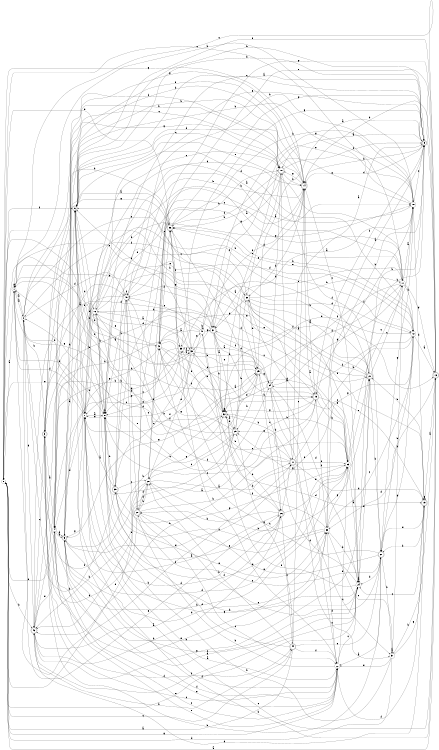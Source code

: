 digraph n36_2 {
__start0 [label="" shape="none"];

rankdir=LR;
size="8,5";

s0 [style="filled", color="black", fillcolor="white" shape="circle", label="0"];
s1 [style="filled", color="black", fillcolor="white" shape="circle", label="1"];
s2 [style="filled", color="black", fillcolor="white" shape="circle", label="2"];
s3 [style="rounded,filled", color="black", fillcolor="white" shape="doublecircle", label="3"];
s4 [style="filled", color="black", fillcolor="white" shape="circle", label="4"];
s5 [style="rounded,filled", color="black", fillcolor="white" shape="doublecircle", label="5"];
s6 [style="rounded,filled", color="black", fillcolor="white" shape="doublecircle", label="6"];
s7 [style="filled", color="black", fillcolor="white" shape="circle", label="7"];
s8 [style="filled", color="black", fillcolor="white" shape="circle", label="8"];
s9 [style="rounded,filled", color="black", fillcolor="white" shape="doublecircle", label="9"];
s10 [style="rounded,filled", color="black", fillcolor="white" shape="doublecircle", label="10"];
s11 [style="rounded,filled", color="black", fillcolor="white" shape="doublecircle", label="11"];
s12 [style="filled", color="black", fillcolor="white" shape="circle", label="12"];
s13 [style="rounded,filled", color="black", fillcolor="white" shape="doublecircle", label="13"];
s14 [style="rounded,filled", color="black", fillcolor="white" shape="doublecircle", label="14"];
s15 [style="rounded,filled", color="black", fillcolor="white" shape="doublecircle", label="15"];
s16 [style="filled", color="black", fillcolor="white" shape="circle", label="16"];
s17 [style="filled", color="black", fillcolor="white" shape="circle", label="17"];
s18 [style="filled", color="black", fillcolor="white" shape="circle", label="18"];
s19 [style="rounded,filled", color="black", fillcolor="white" shape="doublecircle", label="19"];
s20 [style="rounded,filled", color="black", fillcolor="white" shape="doublecircle", label="20"];
s21 [style="rounded,filled", color="black", fillcolor="white" shape="doublecircle", label="21"];
s22 [style="filled", color="black", fillcolor="white" shape="circle", label="22"];
s23 [style="filled", color="black", fillcolor="white" shape="circle", label="23"];
s24 [style="filled", color="black", fillcolor="white" shape="circle", label="24"];
s25 [style="rounded,filled", color="black", fillcolor="white" shape="doublecircle", label="25"];
s26 [style="rounded,filled", color="black", fillcolor="white" shape="doublecircle", label="26"];
s27 [style="rounded,filled", color="black", fillcolor="white" shape="doublecircle", label="27"];
s28 [style="filled", color="black", fillcolor="white" shape="circle", label="28"];
s29 [style="rounded,filled", color="black", fillcolor="white" shape="doublecircle", label="29"];
s30 [style="rounded,filled", color="black", fillcolor="white" shape="doublecircle", label="30"];
s31 [style="rounded,filled", color="black", fillcolor="white" shape="doublecircle", label="31"];
s32 [style="filled", color="black", fillcolor="white" shape="circle", label="32"];
s33 [style="filled", color="black", fillcolor="white" shape="circle", label="33"];
s34 [style="rounded,filled", color="black", fillcolor="white" shape="doublecircle", label="34"];
s35 [style="filled", color="black", fillcolor="white" shape="circle", label="35"];
s36 [style="rounded,filled", color="black", fillcolor="white" shape="doublecircle", label="36"];
s37 [style="filled", color="black", fillcolor="white" shape="circle", label="37"];
s38 [style="filled", color="black", fillcolor="white" shape="circle", label="38"];
s39 [style="rounded,filled", color="black", fillcolor="white" shape="doublecircle", label="39"];
s40 [style="filled", color="black", fillcolor="white" shape="circle", label="40"];
s41 [style="filled", color="black", fillcolor="white" shape="circle", label="41"];
s42 [style="filled", color="black", fillcolor="white" shape="circle", label="42"];
s43 [style="rounded,filled", color="black", fillcolor="white" shape="doublecircle", label="43"];
s44 [style="rounded,filled", color="black", fillcolor="white" shape="doublecircle", label="44"];
s0 -> s1 [label="a"];
s0 -> s43 [label="b"];
s0 -> s44 [label="c"];
s0 -> s4 [label="d"];
s0 -> s24 [label="e"];
s0 -> s6 [label="f"];
s0 -> s14 [label="g"];
s0 -> s33 [label="h"];
s1 -> s2 [label="a"];
s1 -> s11 [label="b"];
s1 -> s31 [label="c"];
s1 -> s8 [label="d"];
s1 -> s34 [label="e"];
s1 -> s42 [label="f"];
s1 -> s1 [label="g"];
s1 -> s25 [label="h"];
s2 -> s1 [label="a"];
s2 -> s3 [label="b"];
s2 -> s30 [label="c"];
s2 -> s40 [label="d"];
s2 -> s26 [label="e"];
s2 -> s10 [label="f"];
s2 -> s43 [label="g"];
s2 -> s36 [label="h"];
s3 -> s4 [label="a"];
s3 -> s10 [label="b"];
s3 -> s22 [label="c"];
s3 -> s40 [label="d"];
s3 -> s38 [label="e"];
s3 -> s44 [label="f"];
s3 -> s14 [label="g"];
s3 -> s16 [label="h"];
s4 -> s5 [label="a"];
s4 -> s38 [label="b"];
s4 -> s22 [label="c"];
s4 -> s5 [label="d"];
s4 -> s22 [label="e"];
s4 -> s14 [label="f"];
s4 -> s10 [label="g"];
s4 -> s23 [label="h"];
s5 -> s6 [label="a"];
s5 -> s32 [label="b"];
s5 -> s24 [label="c"];
s5 -> s38 [label="d"];
s5 -> s11 [label="e"];
s5 -> s22 [label="f"];
s5 -> s25 [label="g"];
s5 -> s12 [label="h"];
s6 -> s7 [label="a"];
s6 -> s9 [label="b"];
s6 -> s10 [label="c"];
s6 -> s12 [label="d"];
s6 -> s17 [label="e"];
s6 -> s22 [label="f"];
s6 -> s36 [label="g"];
s6 -> s8 [label="h"];
s7 -> s8 [label="a"];
s7 -> s16 [label="b"];
s7 -> s13 [label="c"];
s7 -> s4 [label="d"];
s7 -> s0 [label="e"];
s7 -> s1 [label="f"];
s7 -> s5 [label="g"];
s7 -> s2 [label="h"];
s8 -> s9 [label="a"];
s8 -> s8 [label="b"];
s8 -> s15 [label="c"];
s8 -> s25 [label="d"];
s8 -> s7 [label="e"];
s8 -> s6 [label="f"];
s8 -> s2 [label="g"];
s8 -> s39 [label="h"];
s9 -> s10 [label="a"];
s9 -> s14 [label="b"];
s9 -> s6 [label="c"];
s9 -> s14 [label="d"];
s9 -> s7 [label="e"];
s9 -> s15 [label="f"];
s9 -> s35 [label="g"];
s9 -> s6 [label="h"];
s10 -> s11 [label="a"];
s10 -> s14 [label="b"];
s10 -> s3 [label="c"];
s10 -> s36 [label="d"];
s10 -> s32 [label="e"];
s10 -> s9 [label="f"];
s10 -> s41 [label="g"];
s10 -> s36 [label="h"];
s11 -> s9 [label="a"];
s11 -> s12 [label="b"];
s11 -> s37 [label="c"];
s11 -> s19 [label="d"];
s11 -> s23 [label="e"];
s11 -> s40 [label="f"];
s11 -> s29 [label="g"];
s11 -> s35 [label="h"];
s12 -> s13 [label="a"];
s12 -> s36 [label="b"];
s12 -> s38 [label="c"];
s12 -> s32 [label="d"];
s12 -> s36 [label="e"];
s12 -> s34 [label="f"];
s12 -> s21 [label="g"];
s12 -> s21 [label="h"];
s13 -> s0 [label="a"];
s13 -> s14 [label="b"];
s13 -> s1 [label="c"];
s13 -> s38 [label="d"];
s13 -> s42 [label="e"];
s13 -> s6 [label="f"];
s13 -> s42 [label="g"];
s13 -> s7 [label="h"];
s14 -> s15 [label="a"];
s14 -> s4 [label="b"];
s14 -> s28 [label="c"];
s14 -> s6 [label="d"];
s14 -> s31 [label="e"];
s14 -> s30 [label="f"];
s14 -> s10 [label="g"];
s14 -> s5 [label="h"];
s15 -> s16 [label="a"];
s15 -> s43 [label="b"];
s15 -> s14 [label="c"];
s15 -> s36 [label="d"];
s15 -> s24 [label="e"];
s15 -> s38 [label="f"];
s15 -> s32 [label="g"];
s15 -> s23 [label="h"];
s16 -> s17 [label="a"];
s16 -> s8 [label="b"];
s16 -> s10 [label="c"];
s16 -> s33 [label="d"];
s16 -> s30 [label="e"];
s16 -> s20 [label="f"];
s16 -> s24 [label="g"];
s16 -> s31 [label="h"];
s17 -> s18 [label="a"];
s17 -> s12 [label="b"];
s17 -> s0 [label="c"];
s17 -> s40 [label="d"];
s17 -> s33 [label="e"];
s17 -> s34 [label="f"];
s17 -> s13 [label="g"];
s17 -> s7 [label="h"];
s18 -> s7 [label="a"];
s18 -> s1 [label="b"];
s18 -> s9 [label="c"];
s18 -> s19 [label="d"];
s18 -> s31 [label="e"];
s18 -> s15 [label="f"];
s18 -> s31 [label="g"];
s18 -> s5 [label="h"];
s19 -> s13 [label="a"];
s19 -> s20 [label="b"];
s19 -> s24 [label="c"];
s19 -> s43 [label="d"];
s19 -> s21 [label="e"];
s19 -> s30 [label="f"];
s19 -> s19 [label="g"];
s19 -> s21 [label="h"];
s20 -> s8 [label="a"];
s20 -> s21 [label="b"];
s20 -> s17 [label="c"];
s20 -> s30 [label="d"];
s20 -> s42 [label="e"];
s20 -> s31 [label="f"];
s20 -> s40 [label="g"];
s20 -> s9 [label="h"];
s21 -> s22 [label="a"];
s21 -> s37 [label="b"];
s21 -> s42 [label="c"];
s21 -> s24 [label="d"];
s21 -> s28 [label="e"];
s21 -> s10 [label="f"];
s21 -> s18 [label="g"];
s21 -> s3 [label="h"];
s22 -> s7 [label="a"];
s22 -> s23 [label="b"];
s22 -> s24 [label="c"];
s22 -> s36 [label="d"];
s22 -> s5 [label="e"];
s22 -> s19 [label="f"];
s22 -> s0 [label="g"];
s22 -> s27 [label="h"];
s23 -> s24 [label="a"];
s23 -> s32 [label="b"];
s23 -> s18 [label="c"];
s23 -> s5 [label="d"];
s23 -> s20 [label="e"];
s23 -> s8 [label="f"];
s23 -> s29 [label="g"];
s23 -> s0 [label="h"];
s24 -> s24 [label="a"];
s24 -> s9 [label="b"];
s24 -> s14 [label="c"];
s24 -> s25 [label="d"];
s24 -> s20 [label="e"];
s24 -> s41 [label="f"];
s24 -> s5 [label="g"];
s24 -> s8 [label="h"];
s25 -> s9 [label="a"];
s25 -> s1 [label="b"];
s25 -> s26 [label="c"];
s25 -> s17 [label="d"];
s25 -> s6 [label="e"];
s25 -> s7 [label="f"];
s25 -> s34 [label="g"];
s25 -> s29 [label="h"];
s26 -> s8 [label="a"];
s26 -> s27 [label="b"];
s26 -> s44 [label="c"];
s26 -> s7 [label="d"];
s26 -> s23 [label="e"];
s26 -> s6 [label="f"];
s26 -> s12 [label="g"];
s26 -> s32 [label="h"];
s27 -> s18 [label="a"];
s27 -> s28 [label="b"];
s27 -> s22 [label="c"];
s27 -> s3 [label="d"];
s27 -> s21 [label="e"];
s27 -> s28 [label="f"];
s27 -> s18 [label="g"];
s27 -> s11 [label="h"];
s28 -> s11 [label="a"];
s28 -> s20 [label="b"];
s28 -> s29 [label="c"];
s28 -> s27 [label="d"];
s28 -> s42 [label="e"];
s28 -> s2 [label="f"];
s28 -> s32 [label="g"];
s28 -> s43 [label="h"];
s29 -> s18 [label="a"];
s29 -> s30 [label="b"];
s29 -> s8 [label="c"];
s29 -> s0 [label="d"];
s29 -> s43 [label="e"];
s29 -> s32 [label="f"];
s29 -> s40 [label="g"];
s29 -> s16 [label="h"];
s30 -> s23 [label="a"];
s30 -> s17 [label="b"];
s30 -> s19 [label="c"];
s30 -> s12 [label="d"];
s30 -> s18 [label="e"];
s30 -> s2 [label="f"];
s30 -> s31 [label="g"];
s30 -> s25 [label="h"];
s31 -> s32 [label="a"];
s31 -> s15 [label="b"];
s31 -> s15 [label="c"];
s31 -> s43 [label="d"];
s31 -> s29 [label="e"];
s31 -> s25 [label="f"];
s31 -> s1 [label="g"];
s31 -> s32 [label="h"];
s32 -> s29 [label="a"];
s32 -> s26 [label="b"];
s32 -> s6 [label="c"];
s32 -> s23 [label="d"];
s32 -> s33 [label="e"];
s32 -> s42 [label="f"];
s32 -> s32 [label="g"];
s32 -> s11 [label="h"];
s33 -> s16 [label="a"];
s33 -> s34 [label="b"];
s33 -> s39 [label="c"];
s33 -> s0 [label="d"];
s33 -> s6 [label="e"];
s33 -> s28 [label="f"];
s33 -> s41 [label="g"];
s33 -> s32 [label="h"];
s34 -> s35 [label="a"];
s34 -> s26 [label="b"];
s34 -> s37 [label="c"];
s34 -> s24 [label="d"];
s34 -> s32 [label="e"];
s34 -> s22 [label="f"];
s34 -> s17 [label="g"];
s34 -> s10 [label="h"];
s35 -> s33 [label="a"];
s35 -> s13 [label="b"];
s35 -> s8 [label="c"];
s35 -> s7 [label="d"];
s35 -> s8 [label="e"];
s35 -> s33 [label="f"];
s35 -> s36 [label="g"];
s35 -> s4 [label="h"];
s36 -> s6 [label="a"];
s36 -> s16 [label="b"];
s36 -> s33 [label="c"];
s36 -> s0 [label="d"];
s36 -> s8 [label="e"];
s36 -> s35 [label="f"];
s36 -> s9 [label="g"];
s36 -> s18 [label="h"];
s37 -> s37 [label="a"];
s37 -> s8 [label="b"];
s37 -> s38 [label="c"];
s37 -> s0 [label="d"];
s37 -> s22 [label="e"];
s37 -> s17 [label="f"];
s37 -> s13 [label="g"];
s37 -> s19 [label="h"];
s38 -> s9 [label="a"];
s38 -> s9 [label="b"];
s38 -> s39 [label="c"];
s38 -> s22 [label="d"];
s38 -> s27 [label="e"];
s38 -> s35 [label="f"];
s38 -> s23 [label="g"];
s38 -> s24 [label="h"];
s39 -> s7 [label="a"];
s39 -> s2 [label="b"];
s39 -> s28 [label="c"];
s39 -> s14 [label="d"];
s39 -> s38 [label="e"];
s39 -> s20 [label="f"];
s39 -> s23 [label="g"];
s39 -> s40 [label="h"];
s40 -> s8 [label="a"];
s40 -> s18 [label="b"];
s40 -> s21 [label="c"];
s40 -> s12 [label="d"];
s40 -> s4 [label="e"];
s40 -> s40 [label="f"];
s40 -> s27 [label="g"];
s40 -> s14 [label="h"];
s41 -> s42 [label="a"];
s41 -> s3 [label="b"];
s41 -> s4 [label="c"];
s41 -> s19 [label="d"];
s41 -> s40 [label="e"];
s41 -> s14 [label="f"];
s41 -> s31 [label="g"];
s41 -> s41 [label="h"];
s42 -> s15 [label="a"];
s42 -> s25 [label="b"];
s42 -> s23 [label="c"];
s42 -> s36 [label="d"];
s42 -> s6 [label="e"];
s42 -> s32 [label="f"];
s42 -> s5 [label="g"];
s42 -> s10 [label="h"];
s43 -> s26 [label="a"];
s43 -> s35 [label="b"];
s43 -> s3 [label="c"];
s43 -> s25 [label="d"];
s43 -> s4 [label="e"];
s43 -> s24 [label="f"];
s43 -> s20 [label="g"];
s43 -> s26 [label="h"];
s44 -> s0 [label="a"];
s44 -> s43 [label="b"];
s44 -> s14 [label="c"];
s44 -> s39 [label="d"];
s44 -> s21 [label="e"];
s44 -> s22 [label="f"];
s44 -> s29 [label="g"];
s44 -> s28 [label="h"];

}